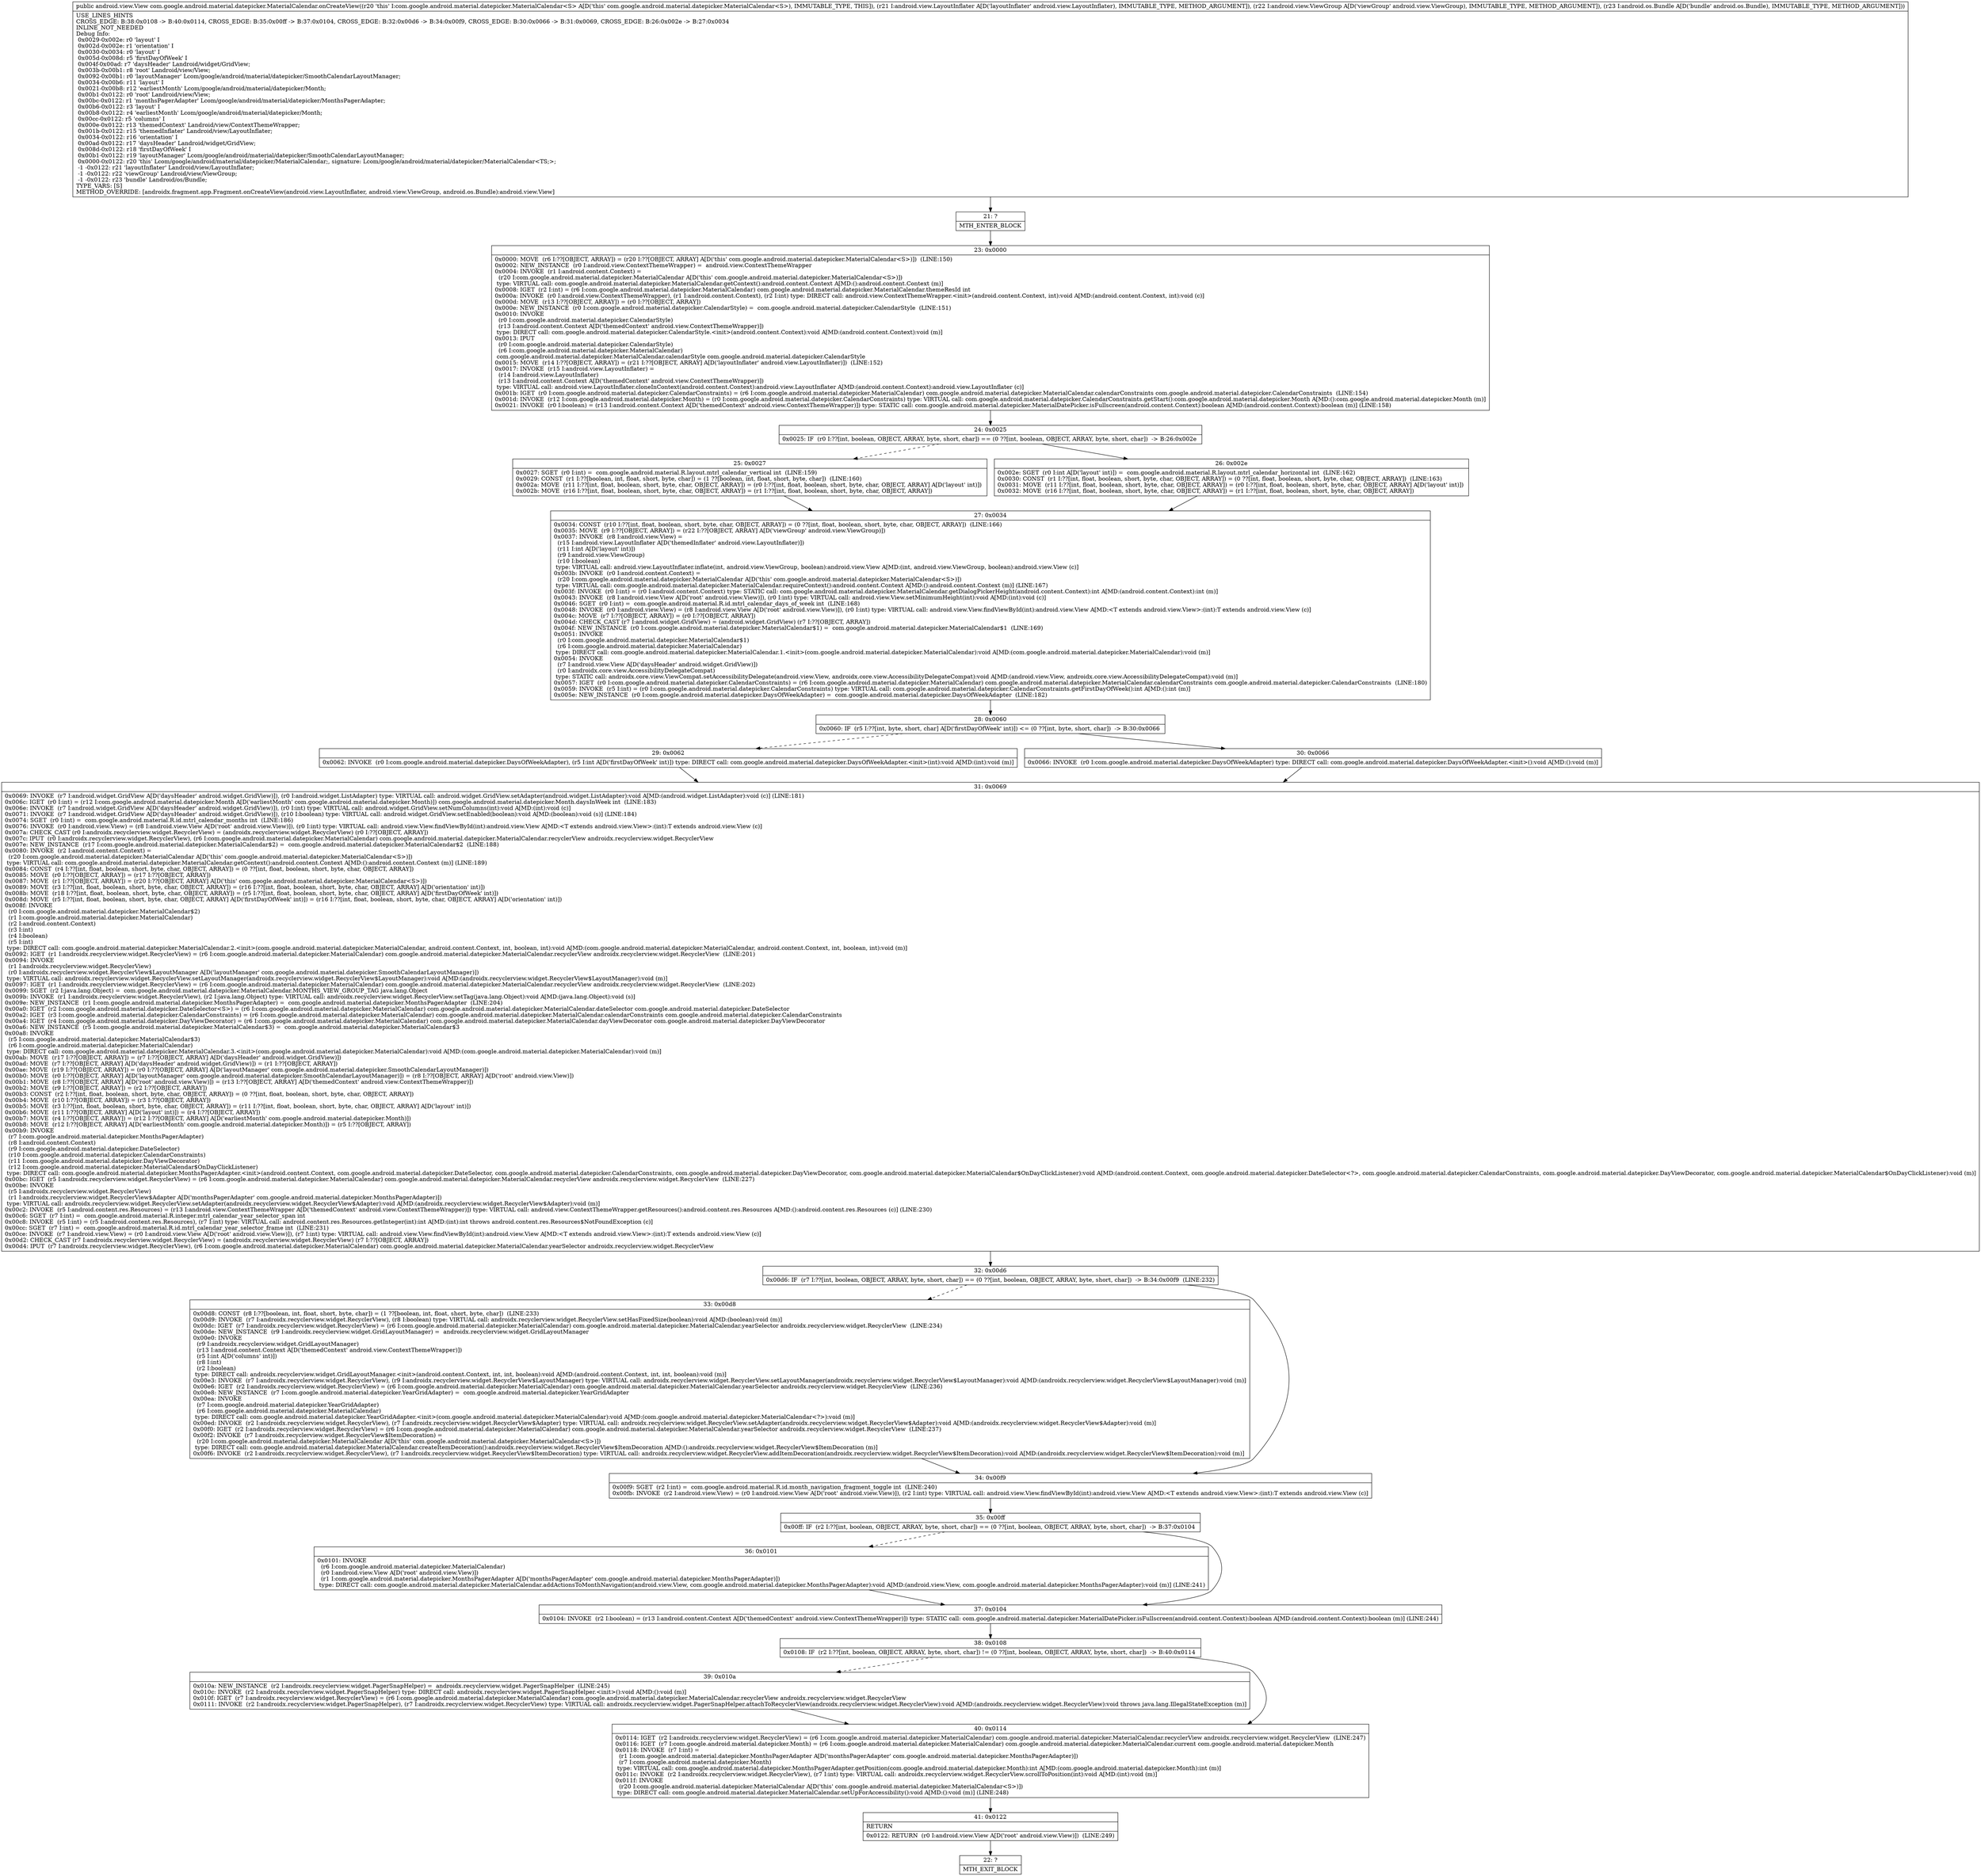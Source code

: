 digraph "CFG forcom.google.android.material.datepicker.MaterialCalendar.onCreateView(Landroid\/view\/LayoutInflater;Landroid\/view\/ViewGroup;Landroid\/os\/Bundle;)Landroid\/view\/View;" {
Node_21 [shape=record,label="{21\:\ ?|MTH_ENTER_BLOCK\l}"];
Node_23 [shape=record,label="{23\:\ 0x0000|0x0000: MOVE  (r6 I:??[OBJECT, ARRAY]) = (r20 I:??[OBJECT, ARRAY] A[D('this' com.google.android.material.datepicker.MaterialCalendar\<S\>)])  (LINE:150)\l0x0002: NEW_INSTANCE  (r0 I:android.view.ContextThemeWrapper) =  android.view.ContextThemeWrapper \l0x0004: INVOKE  (r1 I:android.content.Context) = \l  (r20 I:com.google.android.material.datepicker.MaterialCalendar A[D('this' com.google.android.material.datepicker.MaterialCalendar\<S\>)])\l type: VIRTUAL call: com.google.android.material.datepicker.MaterialCalendar.getContext():android.content.Context A[MD:():android.content.Context (m)]\l0x0008: IGET  (r2 I:int) = (r6 I:com.google.android.material.datepicker.MaterialCalendar) com.google.android.material.datepicker.MaterialCalendar.themeResId int \l0x000a: INVOKE  (r0 I:android.view.ContextThemeWrapper), (r1 I:android.content.Context), (r2 I:int) type: DIRECT call: android.view.ContextThemeWrapper.\<init\>(android.content.Context, int):void A[MD:(android.content.Context, int):void (c)]\l0x000d: MOVE  (r13 I:??[OBJECT, ARRAY]) = (r0 I:??[OBJECT, ARRAY]) \l0x000e: NEW_INSTANCE  (r0 I:com.google.android.material.datepicker.CalendarStyle) =  com.google.android.material.datepicker.CalendarStyle  (LINE:151)\l0x0010: INVOKE  \l  (r0 I:com.google.android.material.datepicker.CalendarStyle)\l  (r13 I:android.content.Context A[D('themedContext' android.view.ContextThemeWrapper)])\l type: DIRECT call: com.google.android.material.datepicker.CalendarStyle.\<init\>(android.content.Context):void A[MD:(android.content.Context):void (m)]\l0x0013: IPUT  \l  (r0 I:com.google.android.material.datepicker.CalendarStyle)\l  (r6 I:com.google.android.material.datepicker.MaterialCalendar)\l com.google.android.material.datepicker.MaterialCalendar.calendarStyle com.google.android.material.datepicker.CalendarStyle \l0x0015: MOVE  (r14 I:??[OBJECT, ARRAY]) = (r21 I:??[OBJECT, ARRAY] A[D('layoutInflater' android.view.LayoutInflater)])  (LINE:152)\l0x0017: INVOKE  (r15 I:android.view.LayoutInflater) = \l  (r14 I:android.view.LayoutInflater)\l  (r13 I:android.content.Context A[D('themedContext' android.view.ContextThemeWrapper)])\l type: VIRTUAL call: android.view.LayoutInflater.cloneInContext(android.content.Context):android.view.LayoutInflater A[MD:(android.content.Context):android.view.LayoutInflater (c)]\l0x001b: IGET  (r0 I:com.google.android.material.datepicker.CalendarConstraints) = (r6 I:com.google.android.material.datepicker.MaterialCalendar) com.google.android.material.datepicker.MaterialCalendar.calendarConstraints com.google.android.material.datepicker.CalendarConstraints  (LINE:154)\l0x001d: INVOKE  (r12 I:com.google.android.material.datepicker.Month) = (r0 I:com.google.android.material.datepicker.CalendarConstraints) type: VIRTUAL call: com.google.android.material.datepicker.CalendarConstraints.getStart():com.google.android.material.datepicker.Month A[MD:():com.google.android.material.datepicker.Month (m)]\l0x0021: INVOKE  (r0 I:boolean) = (r13 I:android.content.Context A[D('themedContext' android.view.ContextThemeWrapper)]) type: STATIC call: com.google.android.material.datepicker.MaterialDatePicker.isFullscreen(android.content.Context):boolean A[MD:(android.content.Context):boolean (m)] (LINE:158)\l}"];
Node_24 [shape=record,label="{24\:\ 0x0025|0x0025: IF  (r0 I:??[int, boolean, OBJECT, ARRAY, byte, short, char]) == (0 ??[int, boolean, OBJECT, ARRAY, byte, short, char])  \-\> B:26:0x002e \l}"];
Node_25 [shape=record,label="{25\:\ 0x0027|0x0027: SGET  (r0 I:int) =  com.google.android.material.R.layout.mtrl_calendar_vertical int  (LINE:159)\l0x0029: CONST  (r1 I:??[boolean, int, float, short, byte, char]) = (1 ??[boolean, int, float, short, byte, char])  (LINE:160)\l0x002a: MOVE  (r11 I:??[int, float, boolean, short, byte, char, OBJECT, ARRAY]) = (r0 I:??[int, float, boolean, short, byte, char, OBJECT, ARRAY] A[D('layout' int)]) \l0x002b: MOVE  (r16 I:??[int, float, boolean, short, byte, char, OBJECT, ARRAY]) = (r1 I:??[int, float, boolean, short, byte, char, OBJECT, ARRAY]) \l}"];
Node_27 [shape=record,label="{27\:\ 0x0034|0x0034: CONST  (r10 I:??[int, float, boolean, short, byte, char, OBJECT, ARRAY]) = (0 ??[int, float, boolean, short, byte, char, OBJECT, ARRAY])  (LINE:166)\l0x0035: MOVE  (r9 I:??[OBJECT, ARRAY]) = (r22 I:??[OBJECT, ARRAY] A[D('viewGroup' android.view.ViewGroup)]) \l0x0037: INVOKE  (r8 I:android.view.View) = \l  (r15 I:android.view.LayoutInflater A[D('themedInflater' android.view.LayoutInflater)])\l  (r11 I:int A[D('layout' int)])\l  (r9 I:android.view.ViewGroup)\l  (r10 I:boolean)\l type: VIRTUAL call: android.view.LayoutInflater.inflate(int, android.view.ViewGroup, boolean):android.view.View A[MD:(int, android.view.ViewGroup, boolean):android.view.View (c)]\l0x003b: INVOKE  (r0 I:android.content.Context) = \l  (r20 I:com.google.android.material.datepicker.MaterialCalendar A[D('this' com.google.android.material.datepicker.MaterialCalendar\<S\>)])\l type: VIRTUAL call: com.google.android.material.datepicker.MaterialCalendar.requireContext():android.content.Context A[MD:():android.content.Context (m)] (LINE:167)\l0x003f: INVOKE  (r0 I:int) = (r0 I:android.content.Context) type: STATIC call: com.google.android.material.datepicker.MaterialCalendar.getDialogPickerHeight(android.content.Context):int A[MD:(android.content.Context):int (m)]\l0x0043: INVOKE  (r8 I:android.view.View A[D('root' android.view.View)]), (r0 I:int) type: VIRTUAL call: android.view.View.setMinimumHeight(int):void A[MD:(int):void (c)]\l0x0046: SGET  (r0 I:int) =  com.google.android.material.R.id.mtrl_calendar_days_of_week int  (LINE:168)\l0x0048: INVOKE  (r0 I:android.view.View) = (r8 I:android.view.View A[D('root' android.view.View)]), (r0 I:int) type: VIRTUAL call: android.view.View.findViewById(int):android.view.View A[MD:\<T extends android.view.View\>:(int):T extends android.view.View (c)]\l0x004c: MOVE  (r7 I:??[OBJECT, ARRAY]) = (r0 I:??[OBJECT, ARRAY]) \l0x004d: CHECK_CAST (r7 I:android.widget.GridView) = (android.widget.GridView) (r7 I:??[OBJECT, ARRAY]) \l0x004f: NEW_INSTANCE  (r0 I:com.google.android.material.datepicker.MaterialCalendar$1) =  com.google.android.material.datepicker.MaterialCalendar$1  (LINE:169)\l0x0051: INVOKE  \l  (r0 I:com.google.android.material.datepicker.MaterialCalendar$1)\l  (r6 I:com.google.android.material.datepicker.MaterialCalendar)\l type: DIRECT call: com.google.android.material.datepicker.MaterialCalendar.1.\<init\>(com.google.android.material.datepicker.MaterialCalendar):void A[MD:(com.google.android.material.datepicker.MaterialCalendar):void (m)]\l0x0054: INVOKE  \l  (r7 I:android.view.View A[D('daysHeader' android.widget.GridView)])\l  (r0 I:androidx.core.view.AccessibilityDelegateCompat)\l type: STATIC call: androidx.core.view.ViewCompat.setAccessibilityDelegate(android.view.View, androidx.core.view.AccessibilityDelegateCompat):void A[MD:(android.view.View, androidx.core.view.AccessibilityDelegateCompat):void (m)]\l0x0057: IGET  (r0 I:com.google.android.material.datepicker.CalendarConstraints) = (r6 I:com.google.android.material.datepicker.MaterialCalendar) com.google.android.material.datepicker.MaterialCalendar.calendarConstraints com.google.android.material.datepicker.CalendarConstraints  (LINE:180)\l0x0059: INVOKE  (r5 I:int) = (r0 I:com.google.android.material.datepicker.CalendarConstraints) type: VIRTUAL call: com.google.android.material.datepicker.CalendarConstraints.getFirstDayOfWeek():int A[MD:():int (m)]\l0x005e: NEW_INSTANCE  (r0 I:com.google.android.material.datepicker.DaysOfWeekAdapter) =  com.google.android.material.datepicker.DaysOfWeekAdapter  (LINE:182)\l}"];
Node_28 [shape=record,label="{28\:\ 0x0060|0x0060: IF  (r5 I:??[int, byte, short, char] A[D('firstDayOfWeek' int)]) \<= (0 ??[int, byte, short, char])  \-\> B:30:0x0066 \l}"];
Node_29 [shape=record,label="{29\:\ 0x0062|0x0062: INVOKE  (r0 I:com.google.android.material.datepicker.DaysOfWeekAdapter), (r5 I:int A[D('firstDayOfWeek' int)]) type: DIRECT call: com.google.android.material.datepicker.DaysOfWeekAdapter.\<init\>(int):void A[MD:(int):void (m)]\l}"];
Node_31 [shape=record,label="{31\:\ 0x0069|0x0069: INVOKE  (r7 I:android.widget.GridView A[D('daysHeader' android.widget.GridView)]), (r0 I:android.widget.ListAdapter) type: VIRTUAL call: android.widget.GridView.setAdapter(android.widget.ListAdapter):void A[MD:(android.widget.ListAdapter):void (c)] (LINE:181)\l0x006c: IGET  (r0 I:int) = (r12 I:com.google.android.material.datepicker.Month A[D('earliestMonth' com.google.android.material.datepicker.Month)]) com.google.android.material.datepicker.Month.daysInWeek int  (LINE:183)\l0x006e: INVOKE  (r7 I:android.widget.GridView A[D('daysHeader' android.widget.GridView)]), (r0 I:int) type: VIRTUAL call: android.widget.GridView.setNumColumns(int):void A[MD:(int):void (c)]\l0x0071: INVOKE  (r7 I:android.widget.GridView A[D('daysHeader' android.widget.GridView)]), (r10 I:boolean) type: VIRTUAL call: android.widget.GridView.setEnabled(boolean):void A[MD:(boolean):void (s)] (LINE:184)\l0x0074: SGET  (r0 I:int) =  com.google.android.material.R.id.mtrl_calendar_months int  (LINE:186)\l0x0076: INVOKE  (r0 I:android.view.View) = (r8 I:android.view.View A[D('root' android.view.View)]), (r0 I:int) type: VIRTUAL call: android.view.View.findViewById(int):android.view.View A[MD:\<T extends android.view.View\>:(int):T extends android.view.View (c)]\l0x007a: CHECK_CAST (r0 I:androidx.recyclerview.widget.RecyclerView) = (androidx.recyclerview.widget.RecyclerView) (r0 I:??[OBJECT, ARRAY]) \l0x007c: IPUT  (r0 I:androidx.recyclerview.widget.RecyclerView), (r6 I:com.google.android.material.datepicker.MaterialCalendar) com.google.android.material.datepicker.MaterialCalendar.recyclerView androidx.recyclerview.widget.RecyclerView \l0x007e: NEW_INSTANCE  (r17 I:com.google.android.material.datepicker.MaterialCalendar$2) =  com.google.android.material.datepicker.MaterialCalendar$2  (LINE:188)\l0x0080: INVOKE  (r2 I:android.content.Context) = \l  (r20 I:com.google.android.material.datepicker.MaterialCalendar A[D('this' com.google.android.material.datepicker.MaterialCalendar\<S\>)])\l type: VIRTUAL call: com.google.android.material.datepicker.MaterialCalendar.getContext():android.content.Context A[MD:():android.content.Context (m)] (LINE:189)\l0x0084: CONST  (r4 I:??[int, float, boolean, short, byte, char, OBJECT, ARRAY]) = (0 ??[int, float, boolean, short, byte, char, OBJECT, ARRAY]) \l0x0085: MOVE  (r0 I:??[OBJECT, ARRAY]) = (r17 I:??[OBJECT, ARRAY]) \l0x0087: MOVE  (r1 I:??[OBJECT, ARRAY]) = (r20 I:??[OBJECT, ARRAY] A[D('this' com.google.android.material.datepicker.MaterialCalendar\<S\>)]) \l0x0089: MOVE  (r3 I:??[int, float, boolean, short, byte, char, OBJECT, ARRAY]) = (r16 I:??[int, float, boolean, short, byte, char, OBJECT, ARRAY] A[D('orientation' int)]) \l0x008b: MOVE  (r18 I:??[int, float, boolean, short, byte, char, OBJECT, ARRAY]) = (r5 I:??[int, float, boolean, short, byte, char, OBJECT, ARRAY] A[D('firstDayOfWeek' int)]) \l0x008d: MOVE  (r5 I:??[int, float, boolean, short, byte, char, OBJECT, ARRAY] A[D('firstDayOfWeek' int)]) = (r16 I:??[int, float, boolean, short, byte, char, OBJECT, ARRAY] A[D('orientation' int)]) \l0x008f: INVOKE  \l  (r0 I:com.google.android.material.datepicker.MaterialCalendar$2)\l  (r1 I:com.google.android.material.datepicker.MaterialCalendar)\l  (r2 I:android.content.Context)\l  (r3 I:int)\l  (r4 I:boolean)\l  (r5 I:int)\l type: DIRECT call: com.google.android.material.datepicker.MaterialCalendar.2.\<init\>(com.google.android.material.datepicker.MaterialCalendar, android.content.Context, int, boolean, int):void A[MD:(com.google.android.material.datepicker.MaterialCalendar, android.content.Context, int, boolean, int):void (m)]\l0x0092: IGET  (r1 I:androidx.recyclerview.widget.RecyclerView) = (r6 I:com.google.android.material.datepicker.MaterialCalendar) com.google.android.material.datepicker.MaterialCalendar.recyclerView androidx.recyclerview.widget.RecyclerView  (LINE:201)\l0x0094: INVOKE  \l  (r1 I:androidx.recyclerview.widget.RecyclerView)\l  (r0 I:androidx.recyclerview.widget.RecyclerView$LayoutManager A[D('layoutManager' com.google.android.material.datepicker.SmoothCalendarLayoutManager)])\l type: VIRTUAL call: androidx.recyclerview.widget.RecyclerView.setLayoutManager(androidx.recyclerview.widget.RecyclerView$LayoutManager):void A[MD:(androidx.recyclerview.widget.RecyclerView$LayoutManager):void (m)]\l0x0097: IGET  (r1 I:androidx.recyclerview.widget.RecyclerView) = (r6 I:com.google.android.material.datepicker.MaterialCalendar) com.google.android.material.datepicker.MaterialCalendar.recyclerView androidx.recyclerview.widget.RecyclerView  (LINE:202)\l0x0099: SGET  (r2 I:java.lang.Object) =  com.google.android.material.datepicker.MaterialCalendar.MONTHS_VIEW_GROUP_TAG java.lang.Object \l0x009b: INVOKE  (r1 I:androidx.recyclerview.widget.RecyclerView), (r2 I:java.lang.Object) type: VIRTUAL call: androidx.recyclerview.widget.RecyclerView.setTag(java.lang.Object):void A[MD:(java.lang.Object):void (s)]\l0x009e: NEW_INSTANCE  (r1 I:com.google.android.material.datepicker.MonthsPagerAdapter) =  com.google.android.material.datepicker.MonthsPagerAdapter  (LINE:204)\l0x00a0: IGET  (r2 I:com.google.android.material.datepicker.DateSelector\<S\>) = (r6 I:com.google.android.material.datepicker.MaterialCalendar) com.google.android.material.datepicker.MaterialCalendar.dateSelector com.google.android.material.datepicker.DateSelector \l0x00a2: IGET  (r3 I:com.google.android.material.datepicker.CalendarConstraints) = (r6 I:com.google.android.material.datepicker.MaterialCalendar) com.google.android.material.datepicker.MaterialCalendar.calendarConstraints com.google.android.material.datepicker.CalendarConstraints \l0x00a4: IGET  (r4 I:com.google.android.material.datepicker.DayViewDecorator) = (r6 I:com.google.android.material.datepicker.MaterialCalendar) com.google.android.material.datepicker.MaterialCalendar.dayViewDecorator com.google.android.material.datepicker.DayViewDecorator \l0x00a6: NEW_INSTANCE  (r5 I:com.google.android.material.datepicker.MaterialCalendar$3) =  com.google.android.material.datepicker.MaterialCalendar$3 \l0x00a8: INVOKE  \l  (r5 I:com.google.android.material.datepicker.MaterialCalendar$3)\l  (r6 I:com.google.android.material.datepicker.MaterialCalendar)\l type: DIRECT call: com.google.android.material.datepicker.MaterialCalendar.3.\<init\>(com.google.android.material.datepicker.MaterialCalendar):void A[MD:(com.google.android.material.datepicker.MaterialCalendar):void (m)]\l0x00ab: MOVE  (r17 I:??[OBJECT, ARRAY]) = (r7 I:??[OBJECT, ARRAY] A[D('daysHeader' android.widget.GridView)]) \l0x00ad: MOVE  (r7 I:??[OBJECT, ARRAY] A[D('daysHeader' android.widget.GridView)]) = (r1 I:??[OBJECT, ARRAY]) \l0x00ae: MOVE  (r19 I:??[OBJECT, ARRAY]) = (r0 I:??[OBJECT, ARRAY] A[D('layoutManager' com.google.android.material.datepicker.SmoothCalendarLayoutManager)]) \l0x00b0: MOVE  (r0 I:??[OBJECT, ARRAY] A[D('layoutManager' com.google.android.material.datepicker.SmoothCalendarLayoutManager)]) = (r8 I:??[OBJECT, ARRAY] A[D('root' android.view.View)]) \l0x00b1: MOVE  (r8 I:??[OBJECT, ARRAY] A[D('root' android.view.View)]) = (r13 I:??[OBJECT, ARRAY] A[D('themedContext' android.view.ContextThemeWrapper)]) \l0x00b2: MOVE  (r9 I:??[OBJECT, ARRAY]) = (r2 I:??[OBJECT, ARRAY]) \l0x00b3: CONST  (r2 I:??[int, float, boolean, short, byte, char, OBJECT, ARRAY]) = (0 ??[int, float, boolean, short, byte, char, OBJECT, ARRAY]) \l0x00b4: MOVE  (r10 I:??[OBJECT, ARRAY]) = (r3 I:??[OBJECT, ARRAY]) \l0x00b5: MOVE  (r3 I:??[int, float, boolean, short, byte, char, OBJECT, ARRAY]) = (r11 I:??[int, float, boolean, short, byte, char, OBJECT, ARRAY] A[D('layout' int)]) \l0x00b6: MOVE  (r11 I:??[OBJECT, ARRAY] A[D('layout' int)]) = (r4 I:??[OBJECT, ARRAY]) \l0x00b7: MOVE  (r4 I:??[OBJECT, ARRAY]) = (r12 I:??[OBJECT, ARRAY] A[D('earliestMonth' com.google.android.material.datepicker.Month)]) \l0x00b8: MOVE  (r12 I:??[OBJECT, ARRAY] A[D('earliestMonth' com.google.android.material.datepicker.Month)]) = (r5 I:??[OBJECT, ARRAY]) \l0x00b9: INVOKE  \l  (r7 I:com.google.android.material.datepicker.MonthsPagerAdapter)\l  (r8 I:android.content.Context)\l  (r9 I:com.google.android.material.datepicker.DateSelector)\l  (r10 I:com.google.android.material.datepicker.CalendarConstraints)\l  (r11 I:com.google.android.material.datepicker.DayViewDecorator)\l  (r12 I:com.google.android.material.datepicker.MaterialCalendar$OnDayClickListener)\l type: DIRECT call: com.google.android.material.datepicker.MonthsPagerAdapter.\<init\>(android.content.Context, com.google.android.material.datepicker.DateSelector, com.google.android.material.datepicker.CalendarConstraints, com.google.android.material.datepicker.DayViewDecorator, com.google.android.material.datepicker.MaterialCalendar$OnDayClickListener):void A[MD:(android.content.Context, com.google.android.material.datepicker.DateSelector\<?\>, com.google.android.material.datepicker.CalendarConstraints, com.google.android.material.datepicker.DayViewDecorator, com.google.android.material.datepicker.MaterialCalendar$OnDayClickListener):void (m)]\l0x00bc: IGET  (r5 I:androidx.recyclerview.widget.RecyclerView) = (r6 I:com.google.android.material.datepicker.MaterialCalendar) com.google.android.material.datepicker.MaterialCalendar.recyclerView androidx.recyclerview.widget.RecyclerView  (LINE:227)\l0x00be: INVOKE  \l  (r5 I:androidx.recyclerview.widget.RecyclerView)\l  (r1 I:androidx.recyclerview.widget.RecyclerView$Adapter A[D('monthsPagerAdapter' com.google.android.material.datepicker.MonthsPagerAdapter)])\l type: VIRTUAL call: androidx.recyclerview.widget.RecyclerView.setAdapter(androidx.recyclerview.widget.RecyclerView$Adapter):void A[MD:(androidx.recyclerview.widget.RecyclerView$Adapter):void (m)]\l0x00c2: INVOKE  (r5 I:android.content.res.Resources) = (r13 I:android.view.ContextThemeWrapper A[D('themedContext' android.view.ContextThemeWrapper)]) type: VIRTUAL call: android.view.ContextThemeWrapper.getResources():android.content.res.Resources A[MD:():android.content.res.Resources (c)] (LINE:230)\l0x00c6: SGET  (r7 I:int) =  com.google.android.material.R.integer.mtrl_calendar_year_selector_span int \l0x00c8: INVOKE  (r5 I:int) = (r5 I:android.content.res.Resources), (r7 I:int) type: VIRTUAL call: android.content.res.Resources.getInteger(int):int A[MD:(int):int throws android.content.res.Resources$NotFoundException (c)]\l0x00cc: SGET  (r7 I:int) =  com.google.android.material.R.id.mtrl_calendar_year_selector_frame int  (LINE:231)\l0x00ce: INVOKE  (r7 I:android.view.View) = (r0 I:android.view.View A[D('root' android.view.View)]), (r7 I:int) type: VIRTUAL call: android.view.View.findViewById(int):android.view.View A[MD:\<T extends android.view.View\>:(int):T extends android.view.View (c)]\l0x00d2: CHECK_CAST (r7 I:androidx.recyclerview.widget.RecyclerView) = (androidx.recyclerview.widget.RecyclerView) (r7 I:??[OBJECT, ARRAY]) \l0x00d4: IPUT  (r7 I:androidx.recyclerview.widget.RecyclerView), (r6 I:com.google.android.material.datepicker.MaterialCalendar) com.google.android.material.datepicker.MaterialCalendar.yearSelector androidx.recyclerview.widget.RecyclerView \l}"];
Node_32 [shape=record,label="{32\:\ 0x00d6|0x00d6: IF  (r7 I:??[int, boolean, OBJECT, ARRAY, byte, short, char]) == (0 ??[int, boolean, OBJECT, ARRAY, byte, short, char])  \-\> B:34:0x00f9  (LINE:232)\l}"];
Node_33 [shape=record,label="{33\:\ 0x00d8|0x00d8: CONST  (r8 I:??[boolean, int, float, short, byte, char]) = (1 ??[boolean, int, float, short, byte, char])  (LINE:233)\l0x00d9: INVOKE  (r7 I:androidx.recyclerview.widget.RecyclerView), (r8 I:boolean) type: VIRTUAL call: androidx.recyclerview.widget.RecyclerView.setHasFixedSize(boolean):void A[MD:(boolean):void (m)]\l0x00dc: IGET  (r7 I:androidx.recyclerview.widget.RecyclerView) = (r6 I:com.google.android.material.datepicker.MaterialCalendar) com.google.android.material.datepicker.MaterialCalendar.yearSelector androidx.recyclerview.widget.RecyclerView  (LINE:234)\l0x00de: NEW_INSTANCE  (r9 I:androidx.recyclerview.widget.GridLayoutManager) =  androidx.recyclerview.widget.GridLayoutManager \l0x00e0: INVOKE  \l  (r9 I:androidx.recyclerview.widget.GridLayoutManager)\l  (r13 I:android.content.Context A[D('themedContext' android.view.ContextThemeWrapper)])\l  (r5 I:int A[D('columns' int)])\l  (r8 I:int)\l  (r2 I:boolean)\l type: DIRECT call: androidx.recyclerview.widget.GridLayoutManager.\<init\>(android.content.Context, int, int, boolean):void A[MD:(android.content.Context, int, int, boolean):void (m)]\l0x00e3: INVOKE  (r7 I:androidx.recyclerview.widget.RecyclerView), (r9 I:androidx.recyclerview.widget.RecyclerView$LayoutManager) type: VIRTUAL call: androidx.recyclerview.widget.RecyclerView.setLayoutManager(androidx.recyclerview.widget.RecyclerView$LayoutManager):void A[MD:(androidx.recyclerview.widget.RecyclerView$LayoutManager):void (m)]\l0x00e6: IGET  (r2 I:androidx.recyclerview.widget.RecyclerView) = (r6 I:com.google.android.material.datepicker.MaterialCalendar) com.google.android.material.datepicker.MaterialCalendar.yearSelector androidx.recyclerview.widget.RecyclerView  (LINE:236)\l0x00e8: NEW_INSTANCE  (r7 I:com.google.android.material.datepicker.YearGridAdapter) =  com.google.android.material.datepicker.YearGridAdapter \l0x00ea: INVOKE  \l  (r7 I:com.google.android.material.datepicker.YearGridAdapter)\l  (r6 I:com.google.android.material.datepicker.MaterialCalendar)\l type: DIRECT call: com.google.android.material.datepicker.YearGridAdapter.\<init\>(com.google.android.material.datepicker.MaterialCalendar):void A[MD:(com.google.android.material.datepicker.MaterialCalendar\<?\>):void (m)]\l0x00ed: INVOKE  (r2 I:androidx.recyclerview.widget.RecyclerView), (r7 I:androidx.recyclerview.widget.RecyclerView$Adapter) type: VIRTUAL call: androidx.recyclerview.widget.RecyclerView.setAdapter(androidx.recyclerview.widget.RecyclerView$Adapter):void A[MD:(androidx.recyclerview.widget.RecyclerView$Adapter):void (m)]\l0x00f0: IGET  (r2 I:androidx.recyclerview.widget.RecyclerView) = (r6 I:com.google.android.material.datepicker.MaterialCalendar) com.google.android.material.datepicker.MaterialCalendar.yearSelector androidx.recyclerview.widget.RecyclerView  (LINE:237)\l0x00f2: INVOKE  (r7 I:androidx.recyclerview.widget.RecyclerView$ItemDecoration) = \l  (r20 I:com.google.android.material.datepicker.MaterialCalendar A[D('this' com.google.android.material.datepicker.MaterialCalendar\<S\>)])\l type: DIRECT call: com.google.android.material.datepicker.MaterialCalendar.createItemDecoration():androidx.recyclerview.widget.RecyclerView$ItemDecoration A[MD:():androidx.recyclerview.widget.RecyclerView$ItemDecoration (m)]\l0x00f6: INVOKE  (r2 I:androidx.recyclerview.widget.RecyclerView), (r7 I:androidx.recyclerview.widget.RecyclerView$ItemDecoration) type: VIRTUAL call: androidx.recyclerview.widget.RecyclerView.addItemDecoration(androidx.recyclerview.widget.RecyclerView$ItemDecoration):void A[MD:(androidx.recyclerview.widget.RecyclerView$ItemDecoration):void (m)]\l}"];
Node_34 [shape=record,label="{34\:\ 0x00f9|0x00f9: SGET  (r2 I:int) =  com.google.android.material.R.id.month_navigation_fragment_toggle int  (LINE:240)\l0x00fb: INVOKE  (r2 I:android.view.View) = (r0 I:android.view.View A[D('root' android.view.View)]), (r2 I:int) type: VIRTUAL call: android.view.View.findViewById(int):android.view.View A[MD:\<T extends android.view.View\>:(int):T extends android.view.View (c)]\l}"];
Node_35 [shape=record,label="{35\:\ 0x00ff|0x00ff: IF  (r2 I:??[int, boolean, OBJECT, ARRAY, byte, short, char]) == (0 ??[int, boolean, OBJECT, ARRAY, byte, short, char])  \-\> B:37:0x0104 \l}"];
Node_36 [shape=record,label="{36\:\ 0x0101|0x0101: INVOKE  \l  (r6 I:com.google.android.material.datepicker.MaterialCalendar)\l  (r0 I:android.view.View A[D('root' android.view.View)])\l  (r1 I:com.google.android.material.datepicker.MonthsPagerAdapter A[D('monthsPagerAdapter' com.google.android.material.datepicker.MonthsPagerAdapter)])\l type: DIRECT call: com.google.android.material.datepicker.MaterialCalendar.addActionsToMonthNavigation(android.view.View, com.google.android.material.datepicker.MonthsPagerAdapter):void A[MD:(android.view.View, com.google.android.material.datepicker.MonthsPagerAdapter):void (m)] (LINE:241)\l}"];
Node_37 [shape=record,label="{37\:\ 0x0104|0x0104: INVOKE  (r2 I:boolean) = (r13 I:android.content.Context A[D('themedContext' android.view.ContextThemeWrapper)]) type: STATIC call: com.google.android.material.datepicker.MaterialDatePicker.isFullscreen(android.content.Context):boolean A[MD:(android.content.Context):boolean (m)] (LINE:244)\l}"];
Node_38 [shape=record,label="{38\:\ 0x0108|0x0108: IF  (r2 I:??[int, boolean, OBJECT, ARRAY, byte, short, char]) != (0 ??[int, boolean, OBJECT, ARRAY, byte, short, char])  \-\> B:40:0x0114 \l}"];
Node_39 [shape=record,label="{39\:\ 0x010a|0x010a: NEW_INSTANCE  (r2 I:androidx.recyclerview.widget.PagerSnapHelper) =  androidx.recyclerview.widget.PagerSnapHelper  (LINE:245)\l0x010c: INVOKE  (r2 I:androidx.recyclerview.widget.PagerSnapHelper) type: DIRECT call: androidx.recyclerview.widget.PagerSnapHelper.\<init\>():void A[MD:():void (m)]\l0x010f: IGET  (r7 I:androidx.recyclerview.widget.RecyclerView) = (r6 I:com.google.android.material.datepicker.MaterialCalendar) com.google.android.material.datepicker.MaterialCalendar.recyclerView androidx.recyclerview.widget.RecyclerView \l0x0111: INVOKE  (r2 I:androidx.recyclerview.widget.PagerSnapHelper), (r7 I:androidx.recyclerview.widget.RecyclerView) type: VIRTUAL call: androidx.recyclerview.widget.PagerSnapHelper.attachToRecyclerView(androidx.recyclerview.widget.RecyclerView):void A[MD:(androidx.recyclerview.widget.RecyclerView):void throws java.lang.IllegalStateException (m)]\l}"];
Node_40 [shape=record,label="{40\:\ 0x0114|0x0114: IGET  (r2 I:androidx.recyclerview.widget.RecyclerView) = (r6 I:com.google.android.material.datepicker.MaterialCalendar) com.google.android.material.datepicker.MaterialCalendar.recyclerView androidx.recyclerview.widget.RecyclerView  (LINE:247)\l0x0116: IGET  (r7 I:com.google.android.material.datepicker.Month) = (r6 I:com.google.android.material.datepicker.MaterialCalendar) com.google.android.material.datepicker.MaterialCalendar.current com.google.android.material.datepicker.Month \l0x0118: INVOKE  (r7 I:int) = \l  (r1 I:com.google.android.material.datepicker.MonthsPagerAdapter A[D('monthsPagerAdapter' com.google.android.material.datepicker.MonthsPagerAdapter)])\l  (r7 I:com.google.android.material.datepicker.Month)\l type: VIRTUAL call: com.google.android.material.datepicker.MonthsPagerAdapter.getPosition(com.google.android.material.datepicker.Month):int A[MD:(com.google.android.material.datepicker.Month):int (m)]\l0x011c: INVOKE  (r2 I:androidx.recyclerview.widget.RecyclerView), (r7 I:int) type: VIRTUAL call: androidx.recyclerview.widget.RecyclerView.scrollToPosition(int):void A[MD:(int):void (m)]\l0x011f: INVOKE  \l  (r20 I:com.google.android.material.datepicker.MaterialCalendar A[D('this' com.google.android.material.datepicker.MaterialCalendar\<S\>)])\l type: DIRECT call: com.google.android.material.datepicker.MaterialCalendar.setUpForAccessibility():void A[MD:():void (m)] (LINE:248)\l}"];
Node_41 [shape=record,label="{41\:\ 0x0122|RETURN\l|0x0122: RETURN  (r0 I:android.view.View A[D('root' android.view.View)])  (LINE:249)\l}"];
Node_22 [shape=record,label="{22\:\ ?|MTH_EXIT_BLOCK\l}"];
Node_30 [shape=record,label="{30\:\ 0x0066|0x0066: INVOKE  (r0 I:com.google.android.material.datepicker.DaysOfWeekAdapter) type: DIRECT call: com.google.android.material.datepicker.DaysOfWeekAdapter.\<init\>():void A[MD:():void (m)]\l}"];
Node_26 [shape=record,label="{26\:\ 0x002e|0x002e: SGET  (r0 I:int A[D('layout' int)]) =  com.google.android.material.R.layout.mtrl_calendar_horizontal int  (LINE:162)\l0x0030: CONST  (r1 I:??[int, float, boolean, short, byte, char, OBJECT, ARRAY]) = (0 ??[int, float, boolean, short, byte, char, OBJECT, ARRAY])  (LINE:163)\l0x0031: MOVE  (r11 I:??[int, float, boolean, short, byte, char, OBJECT, ARRAY]) = (r0 I:??[int, float, boolean, short, byte, char, OBJECT, ARRAY] A[D('layout' int)]) \l0x0032: MOVE  (r16 I:??[int, float, boolean, short, byte, char, OBJECT, ARRAY]) = (r1 I:??[int, float, boolean, short, byte, char, OBJECT, ARRAY]) \l}"];
MethodNode[shape=record,label="{public android.view.View com.google.android.material.datepicker.MaterialCalendar.onCreateView((r20 'this' I:com.google.android.material.datepicker.MaterialCalendar\<S\> A[D('this' com.google.android.material.datepicker.MaterialCalendar\<S\>), IMMUTABLE_TYPE, THIS]), (r21 I:android.view.LayoutInflater A[D('layoutInflater' android.view.LayoutInflater), IMMUTABLE_TYPE, METHOD_ARGUMENT]), (r22 I:android.view.ViewGroup A[D('viewGroup' android.view.ViewGroup), IMMUTABLE_TYPE, METHOD_ARGUMENT]), (r23 I:android.os.Bundle A[D('bundle' android.os.Bundle), IMMUTABLE_TYPE, METHOD_ARGUMENT]))  | USE_LINES_HINTS\lCROSS_EDGE: B:38:0x0108 \-\> B:40:0x0114, CROSS_EDGE: B:35:0x00ff \-\> B:37:0x0104, CROSS_EDGE: B:32:0x00d6 \-\> B:34:0x00f9, CROSS_EDGE: B:30:0x0066 \-\> B:31:0x0069, CROSS_EDGE: B:26:0x002e \-\> B:27:0x0034\lINLINE_NOT_NEEDED\lDebug Info:\l  0x0029\-0x002e: r0 'layout' I\l  0x002d\-0x002e: r1 'orientation' I\l  0x0030\-0x0034: r0 'layout' I\l  0x005d\-0x008d: r5 'firstDayOfWeek' I\l  0x004f\-0x00ad: r7 'daysHeader' Landroid\/widget\/GridView;\l  0x003b\-0x00b1: r8 'root' Landroid\/view\/View;\l  0x0092\-0x00b1: r0 'layoutManager' Lcom\/google\/android\/material\/datepicker\/SmoothCalendarLayoutManager;\l  0x0034\-0x00b6: r11 'layout' I\l  0x0021\-0x00b8: r12 'earliestMonth' Lcom\/google\/android\/material\/datepicker\/Month;\l  0x00b1\-0x0122: r0 'root' Landroid\/view\/View;\l  0x00bc\-0x0122: r1 'monthsPagerAdapter' Lcom\/google\/android\/material\/datepicker\/MonthsPagerAdapter;\l  0x00b6\-0x0122: r3 'layout' I\l  0x00b8\-0x0122: r4 'earliestMonth' Lcom\/google\/android\/material\/datepicker\/Month;\l  0x00cc\-0x0122: r5 'columns' I\l  0x000e\-0x0122: r13 'themedContext' Landroid\/view\/ContextThemeWrapper;\l  0x001b\-0x0122: r15 'themedInflater' Landroid\/view\/LayoutInflater;\l  0x0034\-0x0122: r16 'orientation' I\l  0x00ad\-0x0122: r17 'daysHeader' Landroid\/widget\/GridView;\l  0x008d\-0x0122: r18 'firstDayOfWeek' I\l  0x00b1\-0x0122: r19 'layoutManager' Lcom\/google\/android\/material\/datepicker\/SmoothCalendarLayoutManager;\l  0x0000\-0x0122: r20 'this' Lcom\/google\/android\/material\/datepicker\/MaterialCalendar;, signature: Lcom\/google\/android\/material\/datepicker\/MaterialCalendar\<TS;\>;\l  \-1 \-0x0122: r21 'layoutInflater' Landroid\/view\/LayoutInflater;\l  \-1 \-0x0122: r22 'viewGroup' Landroid\/view\/ViewGroup;\l  \-1 \-0x0122: r23 'bundle' Landroid\/os\/Bundle;\lTYPE_VARS: [S]\lMETHOD_OVERRIDE: [androidx.fragment.app.Fragment.onCreateView(android.view.LayoutInflater, android.view.ViewGroup, android.os.Bundle):android.view.View]\l}"];
MethodNode -> Node_21;Node_21 -> Node_23;
Node_23 -> Node_24;
Node_24 -> Node_25[style=dashed];
Node_24 -> Node_26;
Node_25 -> Node_27;
Node_27 -> Node_28;
Node_28 -> Node_29[style=dashed];
Node_28 -> Node_30;
Node_29 -> Node_31;
Node_31 -> Node_32;
Node_32 -> Node_33[style=dashed];
Node_32 -> Node_34;
Node_33 -> Node_34;
Node_34 -> Node_35;
Node_35 -> Node_36[style=dashed];
Node_35 -> Node_37;
Node_36 -> Node_37;
Node_37 -> Node_38;
Node_38 -> Node_39[style=dashed];
Node_38 -> Node_40;
Node_39 -> Node_40;
Node_40 -> Node_41;
Node_41 -> Node_22;
Node_30 -> Node_31;
Node_26 -> Node_27;
}

